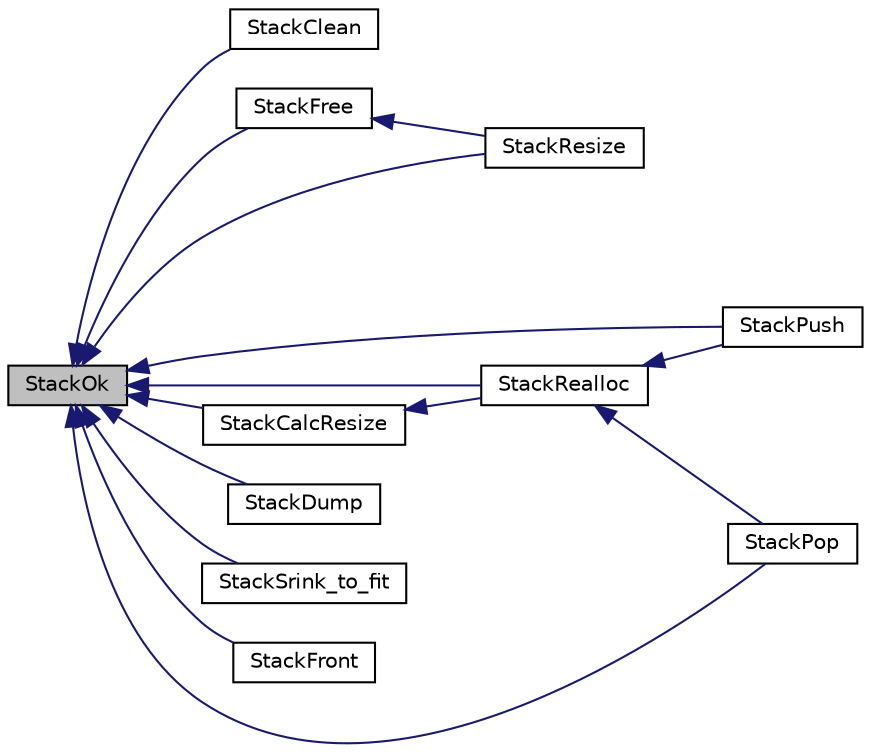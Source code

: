 digraph "StackOk"
{
  edge [fontname="Helvetica",fontsize="10",labelfontname="Helvetica",labelfontsize="10"];
  node [fontname="Helvetica",fontsize="10",shape=record];
  rankdir="LR";
  Node36 [label="StackOk",height=0.2,width=0.4,color="black", fillcolor="grey75", style="filled", fontcolor="black"];
  Node36 -> Node37 [dir="back",color="midnightblue",fontsize="10",style="solid",fontname="Helvetica"];
  Node37 [label="StackClean",height=0.2,width=0.4,color="black", fillcolor="white", style="filled",URL="$_stack_8h.html#a28154d65cb96e76c8be4b0be929e24db"];
  Node36 -> Node38 [dir="back",color="midnightblue",fontsize="10",style="solid",fontname="Helvetica"];
  Node38 [label="StackFree",height=0.2,width=0.4,color="black", fillcolor="white", style="filled",URL="$_stack_8h.html#a3eac8d89e697e5151d10ee1ba1915290"];
  Node38 -> Node39 [dir="back",color="midnightblue",fontsize="10",style="solid",fontname="Helvetica"];
  Node39 [label="StackResize",height=0.2,width=0.4,color="black", fillcolor="white", style="filled",URL="$_stack_8h.html#a3e970b031bdeeeeb8b0b537fb02bef26"];
  Node36 -> Node40 [dir="back",color="midnightblue",fontsize="10",style="solid",fontname="Helvetica"];
  Node40 [label="StackPush",height=0.2,width=0.4,color="black", fillcolor="white", style="filled",URL="$_stack_8h.html#a42cc66765aeb8c0528421a393af6bcc0"];
  Node36 -> Node41 [dir="back",color="midnightblue",fontsize="10",style="solid",fontname="Helvetica"];
  Node41 [label="StackRealloc",height=0.2,width=0.4,color="black", fillcolor="white", style="filled",URL="$_stack_8h.html#aa1f6502245adf7db05b1f45eebdbe112"];
  Node41 -> Node40 [dir="back",color="midnightblue",fontsize="10",style="solid",fontname="Helvetica"];
  Node41 -> Node42 [dir="back",color="midnightblue",fontsize="10",style="solid",fontname="Helvetica"];
  Node42 [label="StackPop",height=0.2,width=0.4,color="black", fillcolor="white", style="filled",URL="$_stack_8h.html#ab9ab3bcbe1af5140cc1a3cac9087e42a"];
  Node36 -> Node43 [dir="back",color="midnightblue",fontsize="10",style="solid",fontname="Helvetica"];
  Node43 [label="StackDump",height=0.2,width=0.4,color="black", fillcolor="white", style="filled",URL="$_stack_8h.html#a7c6b02eb4b146cd19952c9e2b0ed9aa3"];
  Node36 -> Node39 [dir="back",color="midnightblue",fontsize="10",style="solid",fontname="Helvetica"];
  Node36 -> Node44 [dir="back",color="midnightblue",fontsize="10",style="solid",fontname="Helvetica"];
  Node44 [label="StackSrink_to_fit",height=0.2,width=0.4,color="black", fillcolor="white", style="filled",URL="$_stack_8h.html#ad67c7c911cc1d1824dbfd2054252b960"];
  Node36 -> Node42 [dir="back",color="midnightblue",fontsize="10",style="solid",fontname="Helvetica"];
  Node36 -> Node45 [dir="back",color="midnightblue",fontsize="10",style="solid",fontname="Helvetica"];
  Node45 [label="StackFront",height=0.2,width=0.4,color="black", fillcolor="white", style="filled",URL="$_stack_8h.html#aa2468daaa4e13529892e5bda273abf2c",tooltip="size_t StackGetAll(Stack* stack, data_stack* output_data); "];
  Node36 -> Node46 [dir="back",color="midnightblue",fontsize="10",style="solid",fontname="Helvetica"];
  Node46 [label="StackCalcResize",height=0.2,width=0.4,color="black", fillcolor="white", style="filled",URL="$_stack_8h.html#ad0aac574d9d787973a9c20bd6576e83e",tooltip="to-do assert and err mesaging "];
  Node46 -> Node41 [dir="back",color="midnightblue",fontsize="10",style="solid",fontname="Helvetica"];
}
